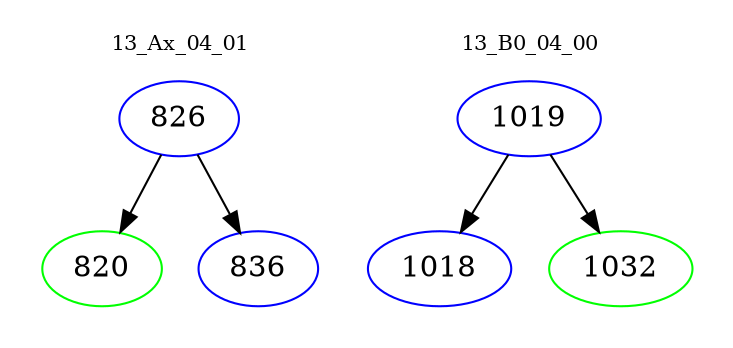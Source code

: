 digraph{
subgraph cluster_0 {
color = white
label = "13_Ax_04_01";
fontsize=10;
T0_826 [label="826", color="blue"]
T0_826 -> T0_820 [color="black"]
T0_820 [label="820", color="green"]
T0_826 -> T0_836 [color="black"]
T0_836 [label="836", color="blue"]
}
subgraph cluster_1 {
color = white
label = "13_B0_04_00";
fontsize=10;
T1_1019 [label="1019", color="blue"]
T1_1019 -> T1_1018 [color="black"]
T1_1018 [label="1018", color="blue"]
T1_1019 -> T1_1032 [color="black"]
T1_1032 [label="1032", color="green"]
}
}
